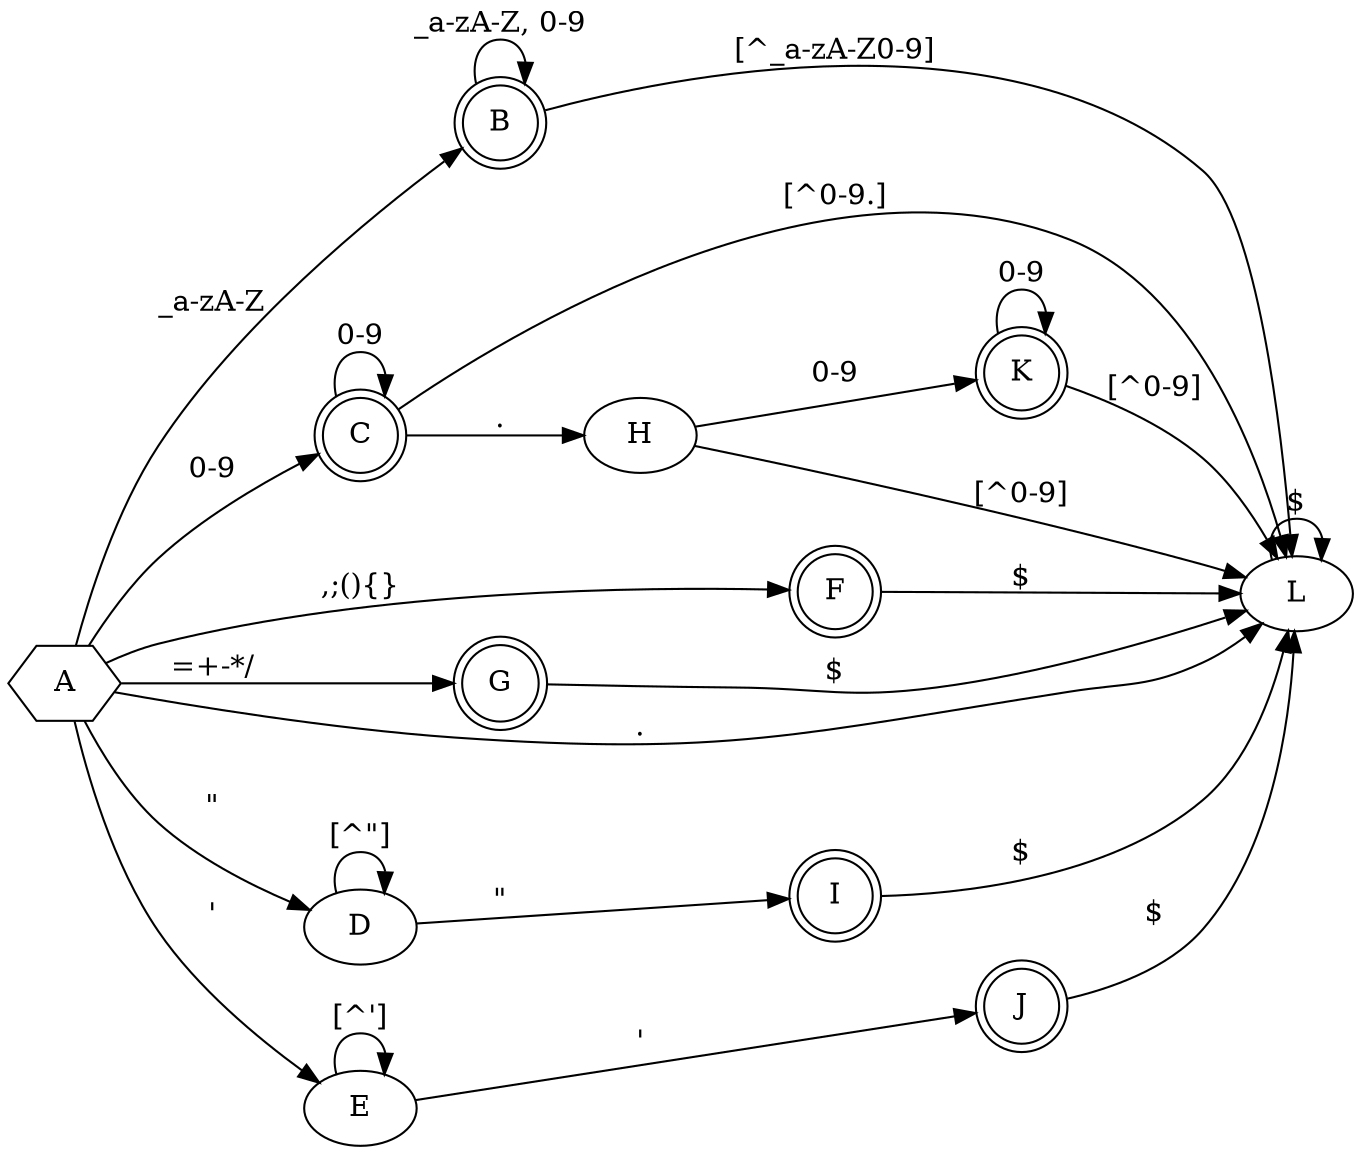 digraph {
    rankdir=LR

    A [shape=hexagon]
    B [shape=doublecircle]
    C [shape=doublecircle]
    F [shape=doublecircle]
    G [shape=doublecircle]
    I [shape=doublecircle]
    J [shape=doublecircle]
    K [shape=doublecircle]

    A -> B [label="_a-zA-Z"]
    A -> C [label="0-9"]
    A -> L [label="."]
    A -> D [label="\""]
    A -> E [label="'"]
    A -> F [label=",;(){}"]
    A -> G [label="=+-*/"]

    B -> B [label="_a-zA-Z, 0-9"]
    B -> L [label="[^_a-zA-Z0-9]"]

    C -> C [label="0-9"]
    C -> H [label="."]
    C -> L [label="[^0-9\.]"]

    D -> D [label="[^\"]"]
    D -> I [label="\""]

    E -> E [label="[^']"]
    E -> J [label="'"]

    F -> L [label="$"]

    G -> L [label="$"]

    H -> K [label="0-9"]
    H -> L [label="[^0-9]"]

    I -> L [label="$"]

    J -> L [label="$"]

    K -> K [label="0-9"]
    K -> L [label="[^0-9]"]

    L -> L [label="$"]
}